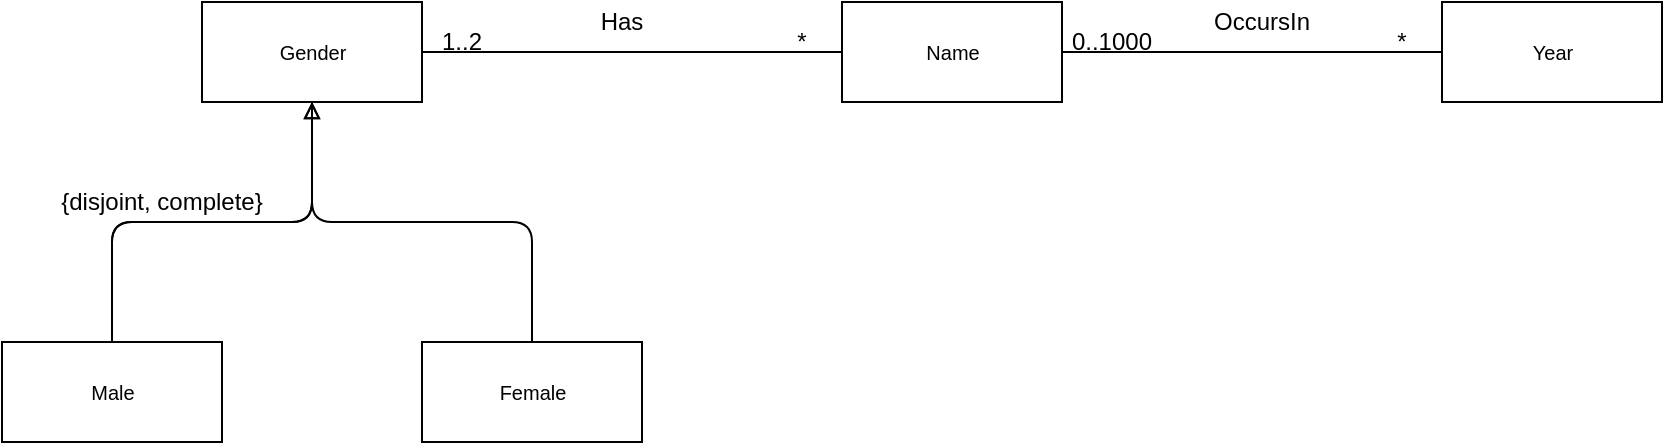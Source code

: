 <mxfile version="14.5.3" type="github">
  <diagram id="uhoMKyaDGcmuzJmcMZ8e" name="Page-1">
    <mxGraphModel dx="1483" dy="749" grid="1" gridSize="10" guides="1" tooltips="1" connect="1" arrows="1" fold="1" page="1" pageScale="1" pageWidth="1169" pageHeight="827" math="0" shadow="0">
      <root>
        <mxCell id="0" />
        <mxCell id="1" parent="0" />
        <mxCell id="Nkv6GfmgOxpyfntVbdO0-75" value="" style="edgeStyle=orthogonalEdgeStyle;rounded=1;orthogonalLoop=1;jettySize=auto;html=1;startArrow=none;startFill=0;startSize=6;endArrow=none;endFill=0;strokeColor=#000000;strokeWidth=1;fontSize=10;entryX=0;entryY=0.5;entryDx=0;entryDy=0;" parent="1" source="Nkv6GfmgOxpyfntVbdO0-73" target="Nkv6GfmgOxpyfntVbdO0-74" edge="1">
          <mxGeometry relative="1" as="geometry">
            <mxPoint x="480" y="375" as="targetPoint" />
          </mxGeometry>
        </mxCell>
        <mxCell id="Nkv6GfmgOxpyfntVbdO0-79" value="" style="edgeStyle=orthogonalEdgeStyle;rounded=1;orthogonalLoop=1;jettySize=auto;html=1;startArrow=none;startFill=0;startSize=6;endArrow=none;endFill=0;strokeColor=#000000;strokeWidth=1;fontSize=10;" parent="1" source="Nkv6GfmgOxpyfntVbdO0-73" target="Nkv6GfmgOxpyfntVbdO0-78" edge="1">
          <mxGeometry relative="1" as="geometry" />
        </mxCell>
        <mxCell id="Nkv6GfmgOxpyfntVbdO0-80" value="" style="edgeStyle=orthogonalEdgeStyle;rounded=1;orthogonalLoop=1;jettySize=auto;html=1;startArrow=block;startFill=0;startSize=6;endArrow=none;endFill=0;strokeColor=#000000;strokeWidth=1;fontSize=10;" parent="1" source="Nkv6GfmgOxpyfntVbdO0-73" target="Nkv6GfmgOxpyfntVbdO0-78" edge="1">
          <mxGeometry relative="1" as="geometry" />
        </mxCell>
        <mxCell id="Nkv6GfmgOxpyfntVbdO0-82" value="" style="edgeStyle=orthogonalEdgeStyle;rounded=1;orthogonalLoop=1;jettySize=auto;html=1;startArrow=block;startFill=0;startSize=6;endArrow=none;endFill=0;strokeColor=#000000;strokeWidth=1;fontSize=10;" parent="1" source="Nkv6GfmgOxpyfntVbdO0-73" target="Nkv6GfmgOxpyfntVbdO0-81" edge="1">
          <mxGeometry relative="1" as="geometry" />
        </mxCell>
        <mxCell id="Nkv6GfmgOxpyfntVbdO0-73" value="Gender" style="html=1;fontSize=10;" parent="1" vertex="1">
          <mxGeometry x="270" y="350" width="110" height="50" as="geometry" />
        </mxCell>
        <mxCell id="Nkv6GfmgOxpyfntVbdO0-77" value="" style="edgeStyle=orthogonalEdgeStyle;rounded=1;orthogonalLoop=1;jettySize=auto;html=1;startArrow=none;startFill=0;startSize=6;endArrow=none;endFill=0;strokeColor=#000000;strokeWidth=1;fontSize=10;" parent="1" source="Nkv6GfmgOxpyfntVbdO0-74" target="Nkv6GfmgOxpyfntVbdO0-76" edge="1">
          <mxGeometry relative="1" as="geometry" />
        </mxCell>
        <mxCell id="Nkv6GfmgOxpyfntVbdO0-74" value="Name" style="html=1;fontSize=10;" parent="1" vertex="1">
          <mxGeometry x="590" y="350" width="110" height="50" as="geometry" />
        </mxCell>
        <mxCell id="Nkv6GfmgOxpyfntVbdO0-76" value="Year" style="html=1;fontSize=10;" parent="1" vertex="1">
          <mxGeometry x="890" y="350" width="110" height="50" as="geometry" />
        </mxCell>
        <mxCell id="Nkv6GfmgOxpyfntVbdO0-78" value="Male" style="html=1;fontSize=10;" parent="1" vertex="1">
          <mxGeometry x="170" y="520" width="110" height="50" as="geometry" />
        </mxCell>
        <mxCell id="Nkv6GfmgOxpyfntVbdO0-81" value="Female" style="html=1;fontSize=10;" parent="1" vertex="1">
          <mxGeometry x="380" y="520" width="110" height="50" as="geometry" />
        </mxCell>
        <mxCell id="SR0_ICi-4jaHeDzFaKAb-1" value="0..1000" style="text;html=1;strokeColor=none;fillColor=none;align=center;verticalAlign=middle;whiteSpace=wrap;rounded=0;" parent="1" vertex="1">
          <mxGeometry x="700" y="360" width="50" height="20" as="geometry" />
        </mxCell>
        <mxCell id="SR0_ICi-4jaHeDzFaKAb-3" value="*" style="text;html=1;strokeColor=none;fillColor=none;align=center;verticalAlign=middle;whiteSpace=wrap;rounded=0;" parent="1" vertex="1">
          <mxGeometry x="850" y="360" width="40" height="20" as="geometry" />
        </mxCell>
        <mxCell id="SR0_ICi-4jaHeDzFaKAb-4" value="1..2" style="text;html=1;strokeColor=none;fillColor=none;align=center;verticalAlign=middle;whiteSpace=wrap;rounded=0;" parent="1" vertex="1">
          <mxGeometry x="380" y="360" width="40" height="20" as="geometry" />
        </mxCell>
        <mxCell id="SR0_ICi-4jaHeDzFaKAb-5" value="*" style="text;html=1;strokeColor=none;fillColor=none;align=center;verticalAlign=middle;whiteSpace=wrap;rounded=0;" parent="1" vertex="1">
          <mxGeometry x="550" y="360" width="40" height="20" as="geometry" />
        </mxCell>
        <mxCell id="SR0_ICi-4jaHeDzFaKAb-8" value="OccursIn" style="text;html=1;strokeColor=none;fillColor=none;align=center;verticalAlign=middle;whiteSpace=wrap;rounded=0;" parent="1" vertex="1">
          <mxGeometry x="780" y="350" width="40" height="20" as="geometry" />
        </mxCell>
        <mxCell id="SR0_ICi-4jaHeDzFaKAb-10" value="Has" style="text;html=1;strokeColor=none;fillColor=none;align=center;verticalAlign=middle;whiteSpace=wrap;rounded=0;" parent="1" vertex="1">
          <mxGeometry x="460" y="350" width="40" height="20" as="geometry" />
        </mxCell>
        <mxCell id="SR0_ICi-4jaHeDzFaKAb-11" value="{disjoint, complete}" style="text;html=1;strokeColor=none;fillColor=none;align=center;verticalAlign=middle;whiteSpace=wrap;rounded=0;" parent="1" vertex="1">
          <mxGeometry x="190" y="440" width="120" height="20" as="geometry" />
        </mxCell>
      </root>
    </mxGraphModel>
  </diagram>
</mxfile>
